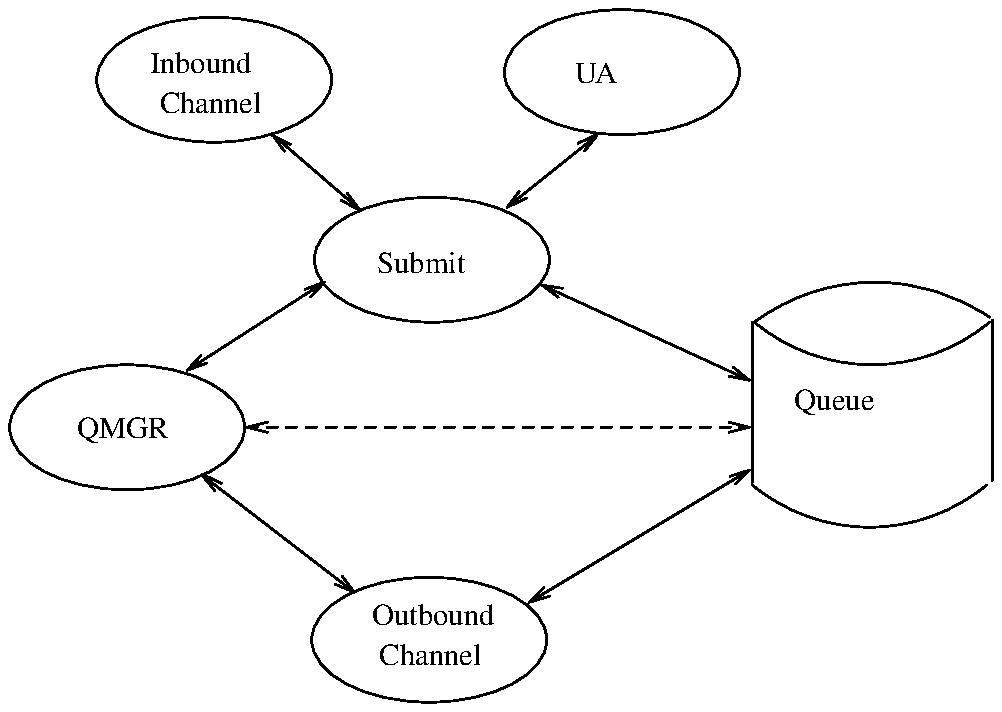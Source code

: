 .PS
"\D't 0.00875i'"
arc at 4.537,7.406 from 3.950,6.700 to 5.125,6.700
arc at 4.568,6.698 from 3.962,7.513 to 5.138,7.537 cw
arc at 4.550,8.218 from 3.962,7.513 to 5.138,7.513
ellipse at 3.300,8.762 wid 1.175 ht 0.625
ellipse at 1.262,8.725 wid 1.175 ht 0.625
ellipse at 2.350,7.825 wid 1.175 ht 0.625
ellipse at 2.337,5.925 wid 1.175 ht 0.625
ellipse at 0.825,6.987 wid 1.175 ht 0.625
line from 1.895,8.121 to 1.988,8.075 to 1.928,8.159
line from 1.988,8.075 to 1.550,8.450
line from 1.642,8.404 to 1.550,8.450 to 1.610,8.366
line from 2.787,8.170 to 2.725,8.088 to 2.819,8.131
line from 2.725,8.088 to 3.175,8.450
line from 3.113,8.368 to 3.175,8.450 to 3.081,8.407
line from 3.001,7.681 to 2.900,7.700 to 2.981,7.636
line from 2.900,7.700 to 3.938,7.225
line from 3.836,7.244 to 3.938,7.225 to 3.857,7.289
line from 1.742,7.638 to 1.813,7.713 to 1.715,7.680
line from 1.813,7.713 to 1.125,7.275
line from 1.196,7.350 to 1.125,7.275 to 1.223,7.308
line from 2.910,6.186 to 2.837,6.112 to 2.936,6.143
line from 2.837,6.112 to 3.938,6.775
line from 3.865,6.702 to 3.938,6.775 to 3.839,6.745
line from 1.294,6.709 to 1.200,6.750 to 1.264,6.669
line from 1.200,6.750 to 1.962,6.162
line from 1.868,6.204 to 1.962,6.162 to 1.899,6.243
dashwid = 0.050i
line from 1.525,7.013 to 1.425,6.987 to 1.525,6.962
line dashed from 1.425,6.987 to 3.938,6.987
line from 3.837,6.962 to 3.938,6.987 to 3.837,7.013
line from 5.150,7.525 to 5.150,6.725
line from 3.950,7.513 to 3.950,6.713
.ps 11
"Channel" at 2.087,5.831 ljust
.ps 11
"Outbound" at 2.050,6.031 ljust
.ps 11
"Queue" at 4.162,7.106 ljust
.ps 11
"QMGR" at 0.575,6.968 ljust
.ps 11
"Submit" at 2.075,7.793 ljust
.ps 11
"UA" at 3.063,8.743 ljust
.ps 11
"Channel" at 0.988,8.593 ljust
.ps 11
"Inbound" at 0.938,8.793 ljust
.PE
